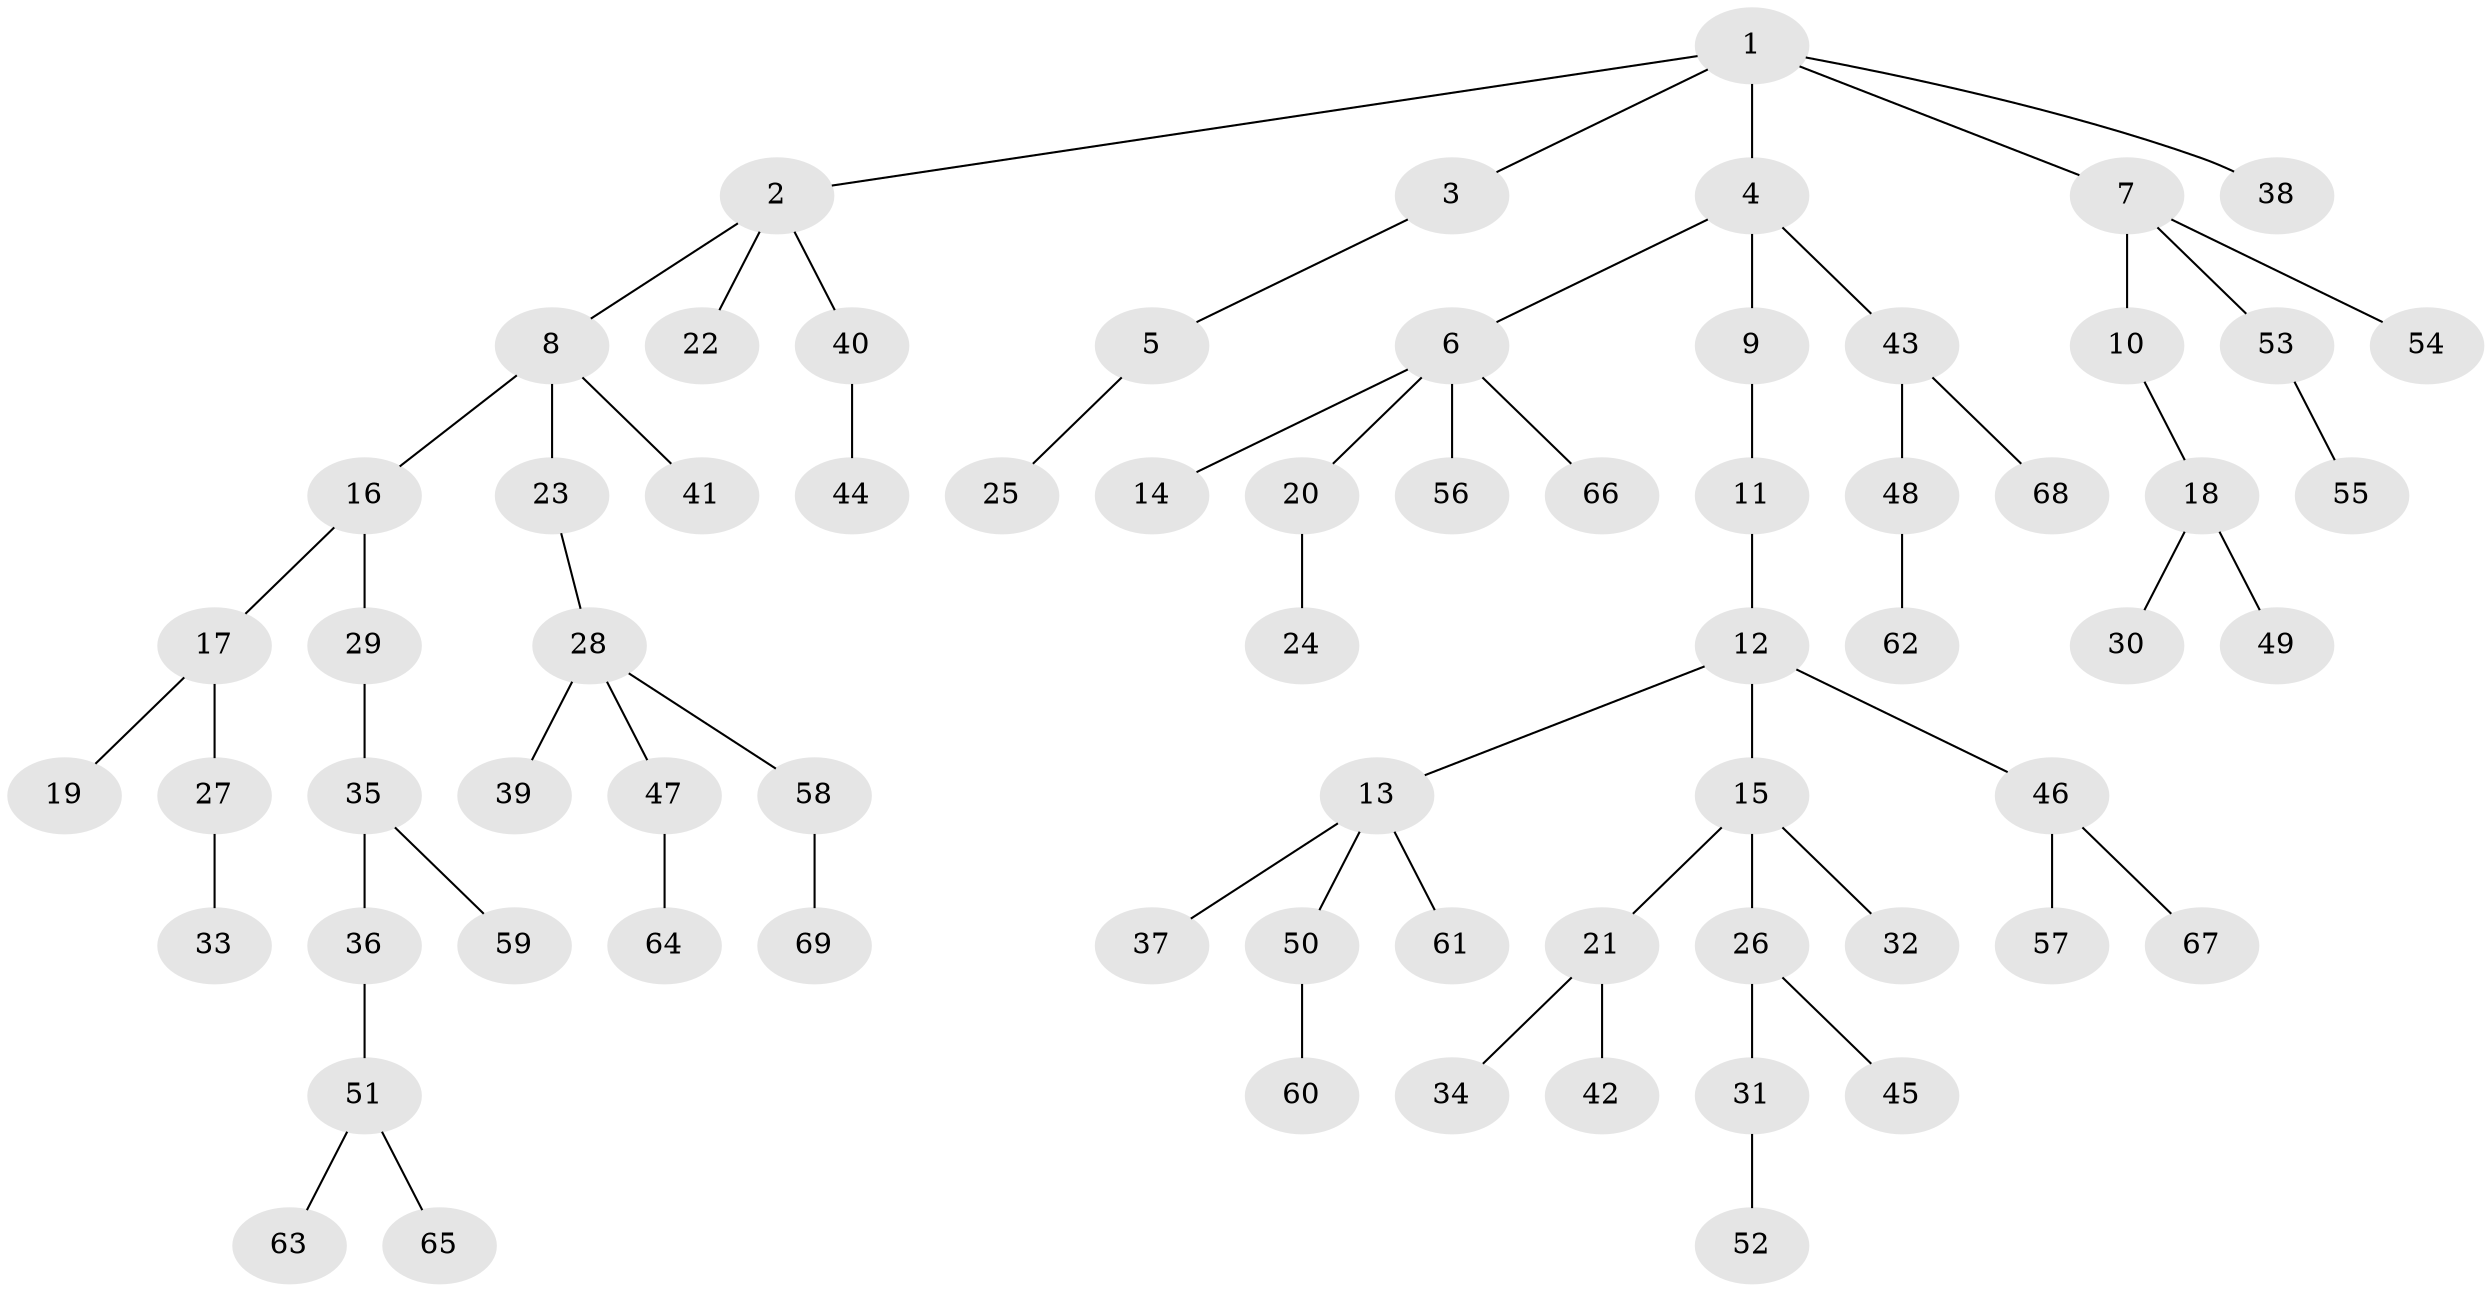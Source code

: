 // coarse degree distribution, {1: 0.6296296296296297, 2: 0.2222222222222222, 9: 0.037037037037037035, 6: 0.037037037037037035, 4: 0.07407407407407407}
// Generated by graph-tools (version 1.1) at 2025/56/03/04/25 21:56:14]
// undirected, 69 vertices, 68 edges
graph export_dot {
graph [start="1"]
  node [color=gray90,style=filled];
  1;
  2;
  3;
  4;
  5;
  6;
  7;
  8;
  9;
  10;
  11;
  12;
  13;
  14;
  15;
  16;
  17;
  18;
  19;
  20;
  21;
  22;
  23;
  24;
  25;
  26;
  27;
  28;
  29;
  30;
  31;
  32;
  33;
  34;
  35;
  36;
  37;
  38;
  39;
  40;
  41;
  42;
  43;
  44;
  45;
  46;
  47;
  48;
  49;
  50;
  51;
  52;
  53;
  54;
  55;
  56;
  57;
  58;
  59;
  60;
  61;
  62;
  63;
  64;
  65;
  66;
  67;
  68;
  69;
  1 -- 2;
  1 -- 3;
  1 -- 4;
  1 -- 7;
  1 -- 38;
  2 -- 8;
  2 -- 22;
  2 -- 40;
  3 -- 5;
  4 -- 6;
  4 -- 9;
  4 -- 43;
  5 -- 25;
  6 -- 14;
  6 -- 20;
  6 -- 56;
  6 -- 66;
  7 -- 10;
  7 -- 53;
  7 -- 54;
  8 -- 16;
  8 -- 23;
  8 -- 41;
  9 -- 11;
  10 -- 18;
  11 -- 12;
  12 -- 13;
  12 -- 15;
  12 -- 46;
  13 -- 37;
  13 -- 50;
  13 -- 61;
  15 -- 21;
  15 -- 26;
  15 -- 32;
  16 -- 17;
  16 -- 29;
  17 -- 19;
  17 -- 27;
  18 -- 30;
  18 -- 49;
  20 -- 24;
  21 -- 34;
  21 -- 42;
  23 -- 28;
  26 -- 31;
  26 -- 45;
  27 -- 33;
  28 -- 39;
  28 -- 47;
  28 -- 58;
  29 -- 35;
  31 -- 52;
  35 -- 36;
  35 -- 59;
  36 -- 51;
  40 -- 44;
  43 -- 48;
  43 -- 68;
  46 -- 57;
  46 -- 67;
  47 -- 64;
  48 -- 62;
  50 -- 60;
  51 -- 63;
  51 -- 65;
  53 -- 55;
  58 -- 69;
}

